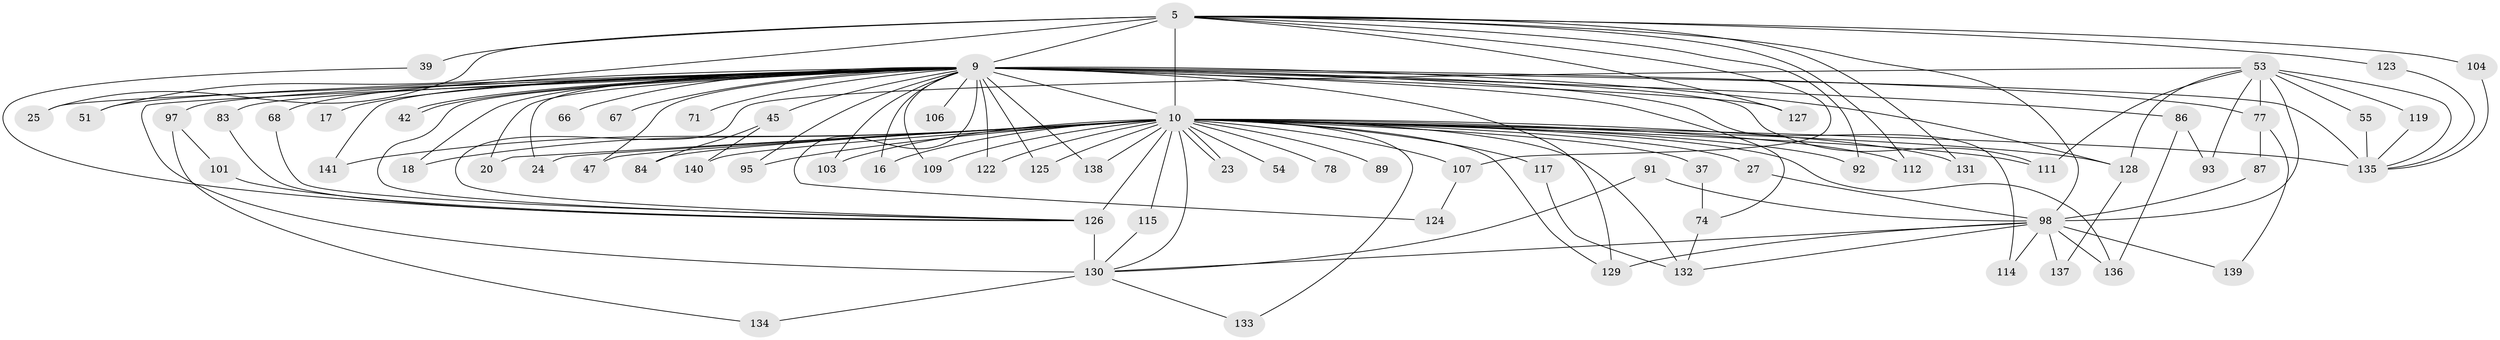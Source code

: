 // original degree distribution, {22: 0.0070921985815602835, 29: 0.0070921985815602835, 17: 0.0070921985815602835, 24: 0.0070921985815602835, 16: 0.0070921985815602835, 25: 0.0070921985815602835, 31: 0.0070921985815602835, 23: 0.0070921985815602835, 30: 0.0070921985815602835, 20: 0.0070921985815602835, 11: 0.0070921985815602835, 4: 0.07092198581560284, 5: 0.0425531914893617, 3: 0.18439716312056736, 6: 0.028368794326241134, 2: 0.5673758865248227, 7: 0.02127659574468085, 13: 0.0070921985815602835}
// Generated by graph-tools (version 1.1) at 2025/45/03/09/25 04:45:24]
// undirected, 70 vertices, 132 edges
graph export_dot {
graph [start="1"]
  node [color=gray90,style=filled];
  5 [super="+3"];
  9 [super="+2+7"];
  10 [super="+6+8"];
  16 [super="+14"];
  17;
  18;
  20;
  23;
  24;
  25;
  27;
  37 [super="+34"];
  39;
  42;
  45;
  47;
  51;
  53 [super="+22+36+44"];
  54;
  55;
  66 [super="+32"];
  67;
  68;
  71;
  74 [super="+60"];
  77 [super="+69"];
  78 [super="+57"];
  83;
  84;
  86 [super="+80"];
  87;
  89;
  91;
  92;
  93;
  95 [super="+31"];
  97 [super="+26"];
  98 [super="+40+35"];
  101;
  103;
  104;
  106;
  107;
  109;
  111 [super="+99"];
  112;
  114;
  115;
  117 [super="+100"];
  119;
  122;
  123;
  124 [super="+113"];
  125;
  126 [super="+46+73+70+120"];
  127;
  128 [super="+15+85+118"];
  129 [super="+90+116+102"];
  130 [super="+58+30+94+108"];
  131;
  132 [super="+72+75+105"];
  133;
  134;
  135 [super="+121+52+82+79"];
  136 [super="+88"];
  137;
  138;
  139;
  140;
  141;
  5 -- 9 [weight=6];
  5 -- 10 [weight=10];
  5 -- 39;
  5 -- 104;
  5 -- 123;
  5 -- 131;
  5 -- 25;
  5 -- 92;
  5 -- 98 [weight=4];
  5 -- 107;
  5 -- 112;
  5 -- 51;
  5 -- 127;
  9 -- 10 [weight=15];
  9 -- 16;
  9 -- 17 [weight=2];
  9 -- 24;
  9 -- 42;
  9 -- 42;
  9 -- 67 [weight=2];
  9 -- 71 [weight=2];
  9 -- 86 [weight=4];
  9 -- 97 [weight=3];
  9 -- 122;
  9 -- 125;
  9 -- 66 [weight=3];
  9 -- 138;
  9 -- 141;
  9 -- 74;
  9 -- 83;
  9 -- 20;
  9 -- 25;
  9 -- 95;
  9 -- 45 [weight=2];
  9 -- 47;
  9 -- 109;
  9 -- 114;
  9 -- 127;
  9 -- 126 [weight=4];
  9 -- 128;
  9 -- 68;
  9 -- 77 [weight=3];
  9 -- 18;
  9 -- 103;
  9 -- 106;
  9 -- 51;
  9 -- 124 [weight=2];
  9 -- 135 [weight=2];
  9 -- 111;
  9 -- 129 [weight=3];
  9 -- 130 [weight=6];
  10 -- 23;
  10 -- 23;
  10 -- 24;
  10 -- 84;
  10 -- 112;
  10 -- 125;
  10 -- 133;
  10 -- 131;
  10 -- 138;
  10 -- 141;
  10 -- 18;
  10 -- 20;
  10 -- 27;
  10 -- 37 [weight=3];
  10 -- 47;
  10 -- 54 [weight=2];
  10 -- 103;
  10 -- 107;
  10 -- 117 [weight=3];
  10 -- 122;
  10 -- 136;
  10 -- 135 [weight=7];
  10 -- 129 [weight=2];
  10 -- 16;
  10 -- 130 [weight=2];
  10 -- 128 [weight=3];
  10 -- 132 [weight=3];
  10 -- 140;
  10 -- 78 [weight=3];
  10 -- 89;
  10 -- 92;
  10 -- 95;
  10 -- 109;
  10 -- 111;
  10 -- 115;
  10 -- 126 [weight=11];
  27 -- 98;
  37 -- 74;
  39 -- 126;
  45 -- 84;
  45 -- 140;
  53 -- 55;
  53 -- 119;
  53 -- 93;
  53 -- 77;
  53 -- 111;
  53 -- 98 [weight=2];
  53 -- 128;
  53 -- 126 [weight=2];
  53 -- 135;
  55 -- 135;
  68 -- 126;
  74 -- 132;
  77 -- 87;
  77 -- 139;
  83 -- 126;
  86 -- 93;
  86 -- 136;
  87 -- 98;
  91 -- 98;
  91 -- 130;
  97 -- 101;
  97 -- 134;
  98 -- 114;
  98 -- 129;
  98 -- 130 [weight=2];
  98 -- 132 [weight=3];
  98 -- 136;
  98 -- 137;
  98 -- 139;
  101 -- 126;
  104 -- 135;
  107 -- 124;
  115 -- 130;
  117 -- 132;
  119 -- 135;
  123 -- 135;
  126 -- 130;
  128 -- 137;
  130 -- 133;
  130 -- 134;
}
